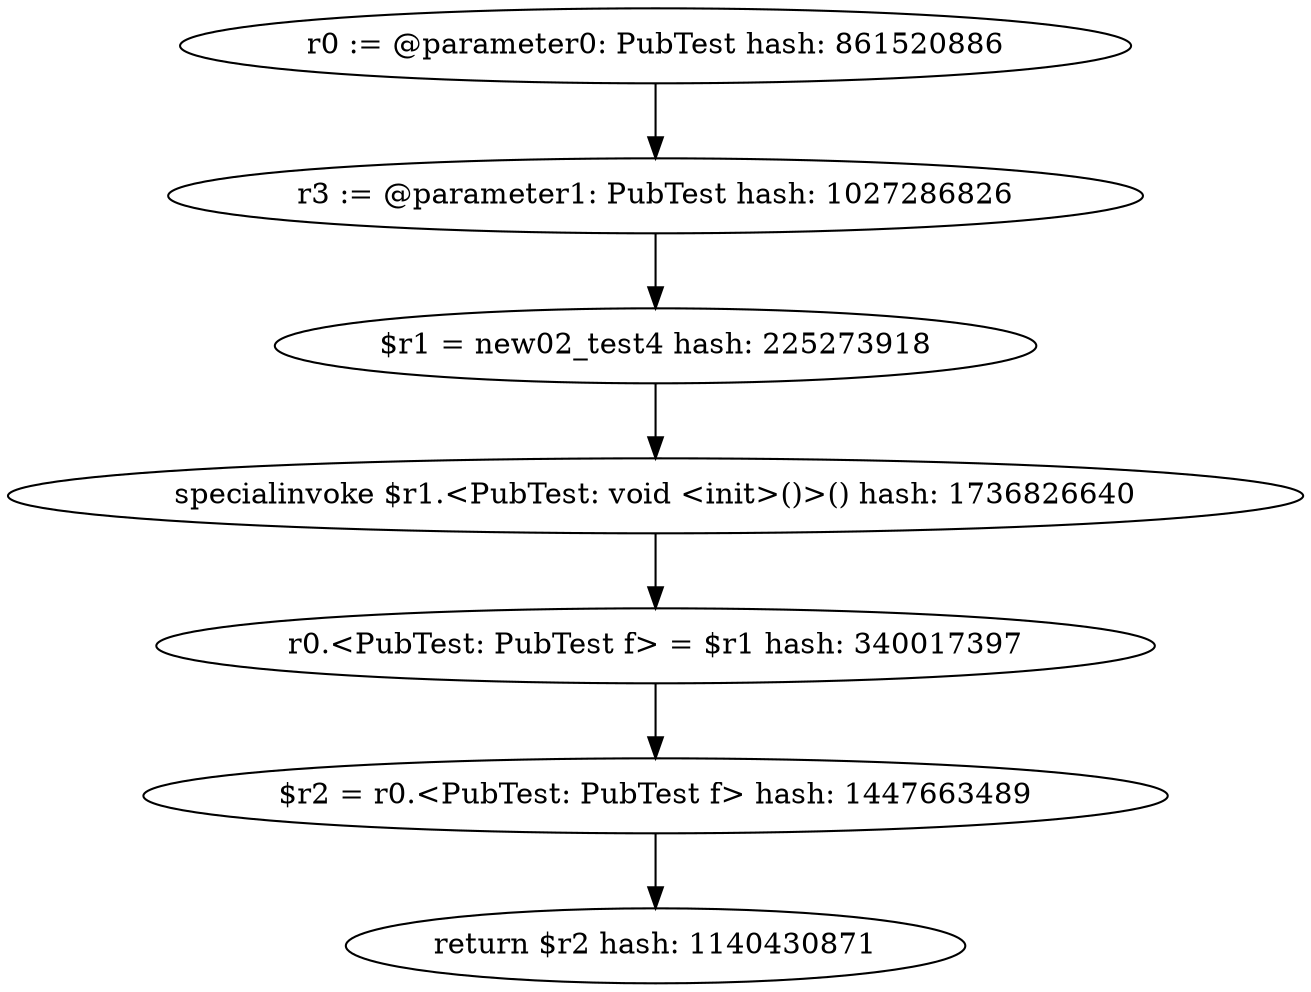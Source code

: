digraph "./target1-pub/PubTest.test4.intra.debug" {
    "r0 := @parameter0: PubTest hash: 861520886";
    "r3 := @parameter1: PubTest hash: 1027286826";
    "$r1 = new02_test4 hash: 225273918";
    "specialinvoke $r1.<PubTest: void <init>()>() hash: 1736826640";
    "r0.<PubTest: PubTest f> = $r1 hash: 340017397";
    "$r2 = r0.<PubTest: PubTest f> hash: 1447663489";
    "return $r2 hash: 1140430871";
    "r0 := @parameter0: PubTest hash: 861520886"->"r3 := @parameter1: PubTest hash: 1027286826";
    "r3 := @parameter1: PubTest hash: 1027286826"->"$r1 = new02_test4 hash: 225273918";
    "$r1 = new02_test4 hash: 225273918"->"specialinvoke $r1.<PubTest: void <init>()>() hash: 1736826640";
    "specialinvoke $r1.<PubTest: void <init>()>() hash: 1736826640"->"r0.<PubTest: PubTest f> = $r1 hash: 340017397";
    "r0.<PubTest: PubTest f> = $r1 hash: 340017397"->"$r2 = r0.<PubTest: PubTest f> hash: 1447663489";
    "$r2 = r0.<PubTest: PubTest f> hash: 1447663489"->"return $r2 hash: 1140430871";
}
